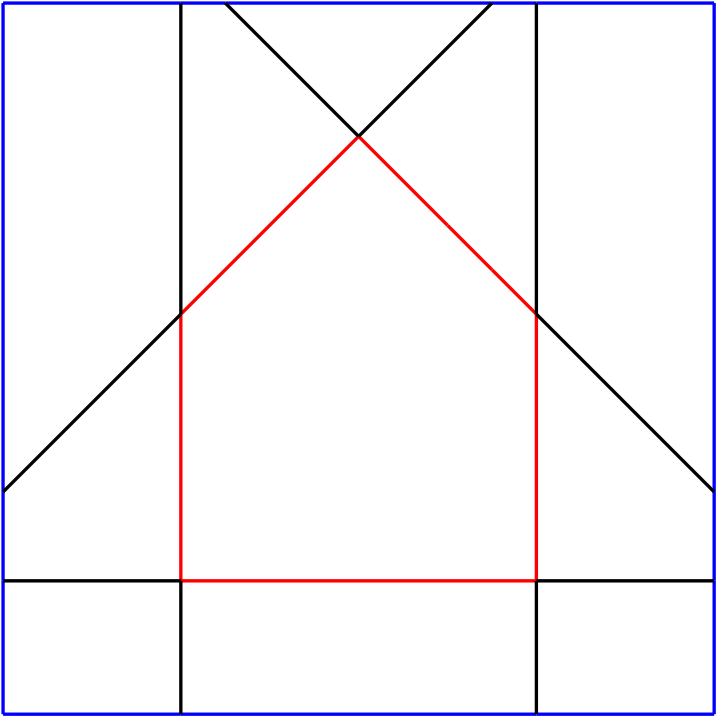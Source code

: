<?xml version="1.0" encoding="UTF-8"?>
<ipe version="70005" creator="HGeometry"><ipestyle name="basic">
<color name="red" value="1 0 0"/>
<color name="green" value="0 1 0"/>
<color name="blue" value="0 0 1"/>
<color name="yellow" value="1 1 0"/>
<color name="orange" value="1 0.647 0"/>
<color name="gold" value="1 0.843 0"/>
<color name="purple" value="0.627 0.125 0.941"/>
<color name="gray" value="0.745 0.745 0.745"/>
<color name="brown" value="0.647 0.165 0.165"/>
<color name="navy" value="0 0 0.502"/>
<color name="pink" value="1 0.753 0.796"/>
<color name="seagreen" value="0.18 0.545 0.341"/>
<color name="turquoise" value="0.251 0.878 0.816"/>
<color name="violet" value="0.933 0.51 0.933"/>
<color name="darkblue" value="0 0 0.545"/>
<color name="darkcyan" value="0 0.545 0.545"/>
<color name="darkgray" value="0.663 0.663 0.663"/>
<color name="darkgreen" value="0 0.392 0"/>
<color name="darkmagenta" value="0.545 0 0.545"/>
<color name="darkorange" value="1 0.549 0"/>
<color name="darkred" value="0.545 0 0"/>
<color name="lightblue" value="0.678 0.847 0.902"/>
<color name="lightcyan" value="0.878 1 1"/>
<color name="lightgray" value="0.827 0.827 0.827"/>
<color name="lightgreen" value="0.565 0.933 0.565"/>
<color name="lightyellow" value="1 1 0.878"/>
<dashstyle name="dashed" value="[4] 0"/>
<dashstyle name="dotted" value="[1 3] 0"/>
<dashstyle name="dash dotted" value="[4 2 1 2] 0"/>
<dashstyle name="dash dot dotted" value="[4 2 1 2 1 2] 0"/>
<pen name="heavier" value="0.8"/>
<pen name="fat" value="1.2"/>
<pen name="ultrafat" value="2"/>
<textsize name="large" value="\large"/>
<textsize name="Large" value="\Large"/>
<textsize name="LARGE" value="\LARGE"/>
<textsize name="huge" value="\huge"/>
<textsize name="Huge" value="\Huge"/>
<textsize name="small" value="\small"/>
<textsize name="footnote" value="\footnotesize"/>
<textsize name="tiny" value="\tiny"/>
<symbolsize name="small" value="2"/>
<symbolsize name="tiny" value="1.1"/>
<symbolsize name="large" value="5"/>
<arrowsize name="small" value="5"/>
<arrowsize name="tiny" value="3"/>
<arrowsize name="large" value="10"/>
<gridsize name="4 pts" value="4"/>
<gridsize name="8 pts (~3 mm)" value="8"/>
<gridsize name="16 pts (~6 mm)" value="16"/>
<gridsize name="32 pts (~12 mm)" value="32"/>
<gridsize name="10 pts (~3.5 mm)" value="10"/>
<gridsize name="20 pts (~7 mm)" value="20"/>
<gridsize name="14 pts (~5 mm)" value="14"/>
<gridsize name="28 pts (~10 mm)" value="28"/>
<gridsize name="56 pts (~20 mm)" value="56"/>
<anglesize name="90 deg" value="90"/>
<anglesize name="60 deg" value="60"/>
<anglesize name="45 deg" value="45"/>
<anglesize name="30 deg" value="30"/>
<anglesize name="22.5 deg" value="22.5"/>
<symbol name="mark/circle(sx)" transformations="translations">
<path fill="sym-stroke">
0.6 0 0 0.6 0 0 e 0.4 0 0 0.4 0 0 e
</path></symbol>
<symbol name="mark/disk(sx)" transformations="translations">
<path fill="sym-stroke">
0.6 0 0 0.6 0 0 e
</path></symbol>
<symbol name="mark/fdisk(sfx)" transformations="translations">
<group><path fill="sym-fill">
0.5 0 0 0.5 0 0 e
</path><path fill="sym-stroke" fillrule="eofill">
0.6 0 0 0.6 0 0 e 0.4 0 0 0.4 0 0 e
</path></group></symbol>
<symbol name="mark/box(sx)" transformations="translations">
<path fill="sym-stroke" fillrule="eofill">
-0.6 -0.6 m 0.6 -0.6 l 0.6 0.6 l -0.6 0.6 l h
-0.4 -0.4 m 0.4 -0.4 l 0.4 0.4 l -0.4 0.4 l h</path></symbol>
<symbol name="mark/square(sx)" transformations="translations">
<path fill="sym-stroke">
-0.6 -0.6 m 0.6 -0.6 l 0.6 0.6 l -0.6 0.6 l h</path></symbol>
<symbol name="mark/fsquare(sfx)" transformations="translations">
<group><path fill="sym-fill">
-0.5 -0.5 m 0.5 -0.5 l 0.5 0.5 l -0.5 0.5 l h</path>
<path fill="sym-stroke" fillrule="eofill">
-0.6 -0.6 m 0.6 -0.6 l 0.6 0.6 l -0.6 0.6 l h
-0.4 -0.4 m 0.4 -0.4 l 0.4 0.4 l -0.4 0.4 l h</path></group></symbol>
<symbol name="mark/cross(sx)" transformations="translations">
<group><path fill="sym-stroke">
-0.43 -0.57 m 0.57 0.43 l 0.43 0.57 l -0.57 -0.43 l h</path>
<path fill="sym-stroke">
-0.43 0.57 m 0.57 -0.43 l 0.43 -0.57 l -0.57 0.43 l h</path>
</group></symbol>
<symbol name="arrow/arc(spx)">
<path pen="sym-pen" stroke="sym-stroke" fill="sym-stroke">
0 0 m -1.0 0.333 l -1.0 -0.333 l h</path></symbol>
<symbol name="arrow/farc(spx)">
<path pen="sym-pen" stroke="sym-stroke" fill="white">
0 0 m -1.0 0.333 l -1.0 -0.333 l h</path></symbol>
<symbol name="arrow/ptarc(spx)">
<path pen="sym-pen" stroke="sym-stroke" fill="sym-stroke">
0 0 m -1.0 0.333 l -0.8 0 l -1.0 -0.333 l h</path></symbol>
<symbol name="arrow/fptarc(spx)">
<path pen="sym-pen" stroke="sym-stroke" fill="white">
0 0 m -1.0 0.333 l -0.8 0 l -1.0 -0.333 l h</path></symbol>
<symbol name="arrow/fnormal(spx)">
<path pen="sym-pen" stroke="sym-stroke" fill="white">
0 0 m -1.0 0.333 l -1.0 -0.333 l h</path></symbol>
<symbol name="arrow/pointed(spx)">
<path pen="sym-pen" stroke="sym-stroke" fill="sym-stroke">
0 0 m -1.0 0.333 l -0.8 0 l -1.0 -0.333 l h</path></symbol>
<symbol name="arrow/fpointed(spx)">
<path pen="sym-pen" stroke="sym-stroke" fill="white">
0 0 m -1.0 0.333 l -0.8 0 l -1.0 -0.333 l h</path></symbol>
<symbol name="arrow/linear(spx)">
<path pen="sym-pen" stroke="sym-stroke">
-1.0 0.333 m 0 0 l -1.0 -0.333 l</path></symbol>
<symbol name="arrow/fdouble(spx)">
<path pen="sym-pen" stroke="sym-stroke" fill="white">
0 0 m -1.0 0.333 l -1.0 -0.333 l h
-1 0 m -2.0 0.333 l -2.0 -0.333 l h
</path></symbol>
<symbol name="arrow/double(spx)">
<path pen="sym-pen" stroke="sym-stroke" fill="sym-stroke">
0 0 m -1.0 0.333 l -1.0 -0.333 l h
-1 0 m -2.0 0.333 l -2.0 -0.333 l h
</path></symbol>
<tiling name="falling" angle="-60" width="1" step="4"/>
<tiling name="rising" angle="30" width="1" step="4"/>
<textstyle name="center" begin="\begin{center}" end="\end{center}"/>
<textstyle name="itemize" begin="\begin{itemize}" end="\end{itemize}"/>
<textstyle name="item" begin="\begin{itemize}\item{}" end="\end{itemize}"/>
</ipestyle><page><layer name="alpha"/><layer name="beta"/><view layers="alpha beta" active="alpha"/><path layer="alpha" stroke="blue" fill="white" pen="fat">-128.000000000000 128.000000000000 m
-128.000000000000 69.330729166666 -128.000000000000 10.661458333333 -128.000000000000 -48.000000000000 c
</path><path layer="alpha" stroke="blue" fill="white" pen="fat">-128.000000000000 -48.000000000000 m
-128.000000000000 -58.674479166667 -128.000000000000 -69.341145833334 -128.000000000000 -80.000000000000 c
</path><path layer="alpha" stroke="blue" fill="white" pen="fat">-128.000000000000 -80.000000000000 m
-128.000000000000 -96.005208333334 -128.000000000000 -112.002604166667 -128.000000000000 -128.000000000000 c
</path><path layer="alpha" stroke="blue" fill="white" pen="fat">-128.000000000000 -128.000000000000 m
-106.664062500000 -128.000000000000 -85.328125000000 -128.000000000000 -64.000000000000 -128.000000000000 c
</path><path layer="alpha" stroke="blue" fill="white" pen="fat">-64.000000000000 -128.000000000000 m
-21.325520833334 -128.000000000000 21.341145833333 -128.000000000000 64.000000000000 -128.000000000000 c
</path><path layer="alpha" stroke="blue" fill="white" pen="fat">64.000000000000 -128.000000000000 m
85.338541666666 -128.000000000000 106.669270833333 -128.000000000000 128.000000000000 -128.000000000000 c
</path><path layer="alpha" stroke="blue" fill="white" pen="fat">128.000000000000 -128.000000000000 m
128.000000000000 -111.997395833334 128.000000000000 -95.994791666667 128.000000000000 -80.000000000000 c
</path><path layer="alpha" stroke="blue" fill="white" pen="fat">128.000000000000 -80.000000000000 m
128.000000000000 -69.325520833334 128.000000000000 -58.658854166667 128.000000000000 -48.000000000000 c
</path><path layer="alpha" stroke="blue" fill="white" pen="fat">128.000000000000 -48.000000000000 m
128.000000000000 10.671875000000 128.000000000000 69.335937500000 128.000000000000 128.000000000000 c
</path><path layer="alpha" stroke="blue" fill="white" pen="fat">128.000000000000 128.000000000000 m
106.664062500000 128.000000000000 85.328125000000 128.000000000000 64.000000000000 128.000000000000 c
</path><path layer="alpha" stroke="blue" fill="white" pen="fat">64.000000000000 128.000000000000 m
58.658854166666 128.000000000000 53.325520833333 128.000000000000 48.000000000000 128.000000000000 c
</path><path layer="alpha" stroke="blue" fill="white" pen="fat">48.000000000000 128.000000000000 m
15.992187500000 128.000000000000 -16.007812500000 128.000000000000 -48.000000000000 128.000000000000 c
</path><path layer="alpha" stroke="blue" fill="white" pen="fat">-48.000000000000 128.000000000000 m
-53.341145833334 128.000000000000 -58.674479166667 128.000000000000 -64.000000000000 128.000000000000 c
</path><path layer="alpha" stroke="blue" fill="white" pen="fat">-64.000000000000 128.000000000000 m
-85.338541666667 128.000000000000 -106.669270833334 128.000000000000 -128.000000000000 128.000000000000 c
</path><path stroke="red" pen="fat">-64.000000000000 -80.000000000000 m
-64.000000000000 -48.000000000000 -64.000000000000 -16.000000000000 -64.000000000000 16.000000000000 c
</path><path stroke="red" pen="fat">-64.000000000000 16.000000000000 m
-42.666666666667 37.333333333333 -21.333333333334 58.666666666666 0.000000000000 80.000000000000 c
</path><path stroke="red" pen="fat">0.000000000000 80.000000000000 m
10.666666666666 69.333333333333 21.333333333333 58.666666666666 32.000000000000 48.000000000000 c
</path><path stroke="red" pen="fat">32.000000000000 48.000000000000 m
37.333333333333 42.666666666666 42.666666666666 37.333333333333 48.000000000000 32.000000000000 c
</path><path stroke="red" pen="fat">48.000000000000 32.000000000000 m
53.333333333333 26.666666666666 58.666666666666 21.333333333333 64.000000000000 16.000000000000 c
</path><path stroke="red" pen="fat">64.000000000000 16.000000000000 m
64.000000000000 -16.000000000000 64.000000000000 -48.000000000000 64.000000000000 -80.000000000000 c
</path><path stroke="red" pen="fat">64.000000000000 -80.000000000000 m
21.333333333333 -80.000000000000 -21.333333333334 -80.000000000000 -64.000000000000 -80.000000000000 c
</path><path layer="beta" stroke="black" pen="fat">64.000000000000 -80.000000000000 m
85.333333333333 -80.000000000000 106.666666666666 -80.000000000000 128.000000000000 -80.000000000000 c
</path><path stroke="black" pen="fat">-64.000000000000 -80.000000000000 m
-85.333333333334 -80.000000000000 -106.666666666667 -80.000000000000 -128.000000000000 -80.000000000000 c
</path><path stroke="black" pen="fat">0.000000000000 80.000000000000 m
16.000000000000 96.000000000000 32.000000000000 112.000000000000 48.000000000000 128.000000000000 c
</path><path stroke="black" pen="fat">-64.000000000000 16.000000000000 m
-85.333333333334 -5.333333333334 -106.666666666667 -26.666666666667 -128.000000000000 -48.000000000000 c
</path><path stroke="black" pen="fat">64.000000000000 16.000000000000 m
64.000000000000 53.333333333333 64.000000000000 90.666666666666 64.000000000000 128.000000000000 c
</path><path stroke="black" pen="fat">64.000000000000 -80.000000000000 m
64.000000000000 -96.000000000000 64.000000000000 -112.000000000000 64.000000000000 -128.000000000000 c
</path><path stroke="black" pen="fat">-64.000000000000 16.000000000000 m
-64.000000000000 53.333333333333 -64.000000000000 90.666666666666 -64.000000000000 128.000000000000 c
</path><path stroke="black" pen="fat">-64.000000000000 -80.000000000000 m
-64.000000000000 -96.000000000000 -64.000000000000 -112.000000000000 -64.000000000000 -128.000000000000 c
</path><path stroke="black" pen="fat">0.000000000000 80.000000000000 m
-16.000000000000 96.000000000000 -32.000000000000 112.000000000000 -48.000000000000 128.000000000000 c
</path><path stroke="black" pen="fat">64.000000000000 16.000000000000 m
85.333333333333 -5.333333333334 106.666666666666 -26.666666666667 128.000000000000 -48.000000000000 c
</path></page></ipe>